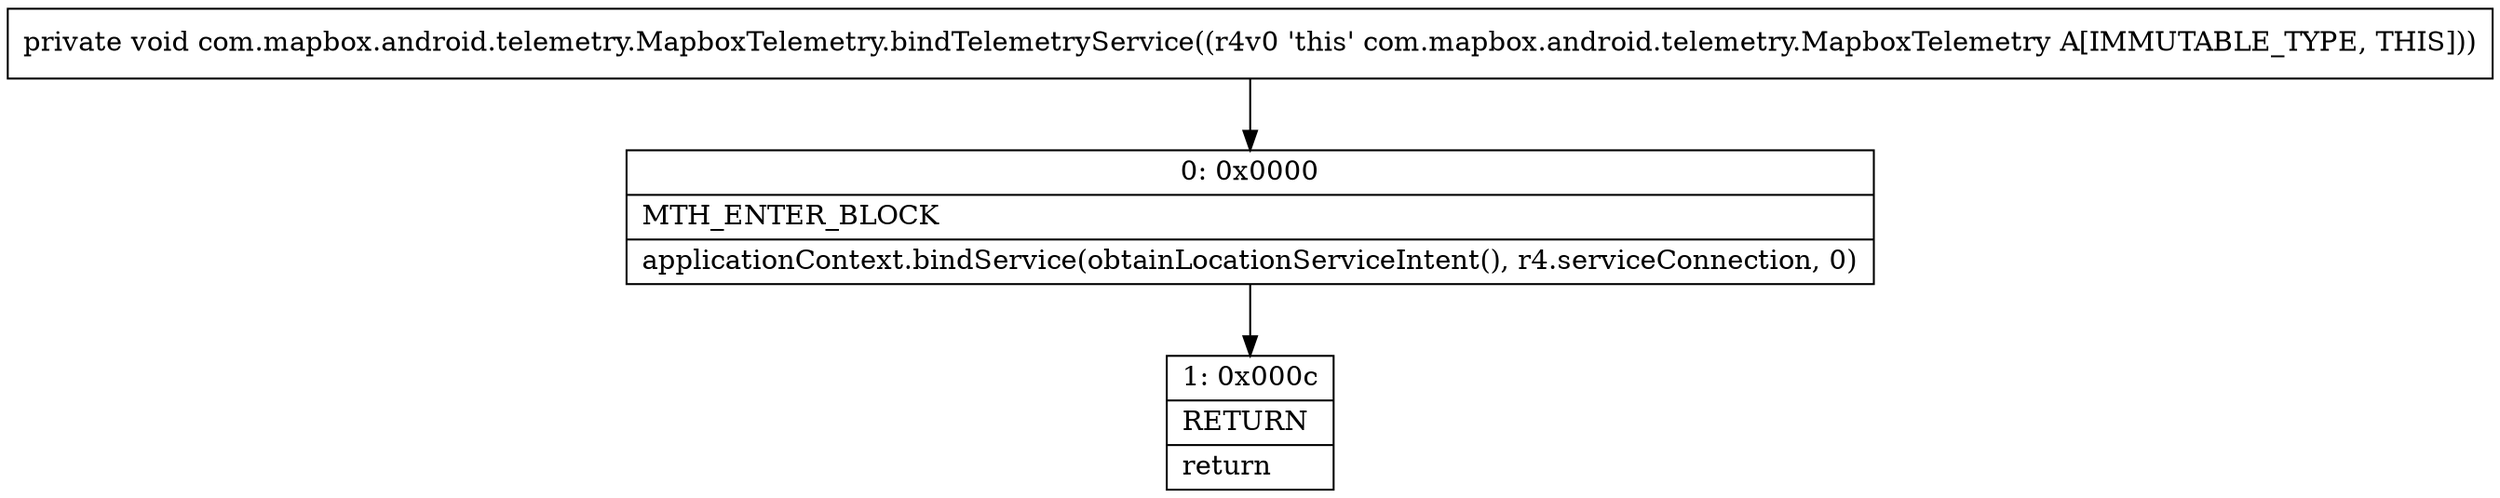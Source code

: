 digraph "CFG forcom.mapbox.android.telemetry.MapboxTelemetry.bindTelemetryService()V" {
Node_0 [shape=record,label="{0\:\ 0x0000|MTH_ENTER_BLOCK\l|applicationContext.bindService(obtainLocationServiceIntent(), r4.serviceConnection, 0)\l}"];
Node_1 [shape=record,label="{1\:\ 0x000c|RETURN\l|return\l}"];
MethodNode[shape=record,label="{private void com.mapbox.android.telemetry.MapboxTelemetry.bindTelemetryService((r4v0 'this' com.mapbox.android.telemetry.MapboxTelemetry A[IMMUTABLE_TYPE, THIS])) }"];
MethodNode -> Node_0;
Node_0 -> Node_1;
}

